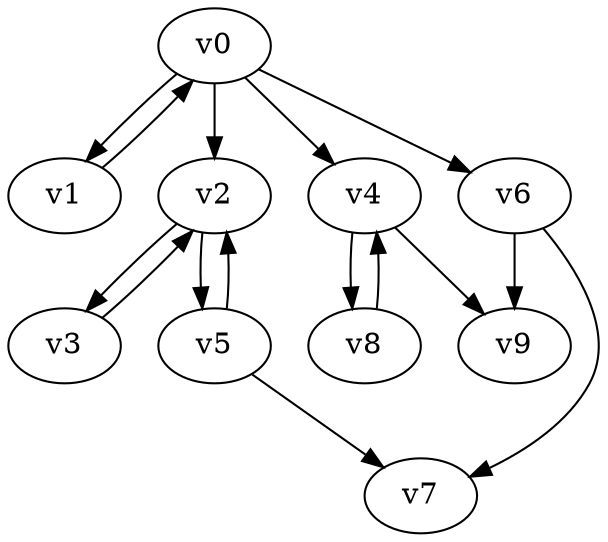 digraph test013 {
    v0 [name="v0", player=0, weight=13];
    v1 [name="v1", player=1, weight=6];
    v2 [name="v2", player=0, weight=0];
    v3 [name="v3", player=1, weight=5];
    v4 [name="v4", player=0, weight=2];
    v5 [name="v5", player=1, weight=6];
    v6 [name="v6", player=0, weight=3];
    v7 [name="v7", player=1, weight=7];
    v8 [name="v8", player=0, weight=1];
    v9 [name="v9", player=1, weight=3];
    v0 -> v1;
    v1 -> v0;
    v0 -> v2;
    v2 -> v3;
    v3 -> v2;
    v0 -> v4;
    v2 -> v5;
    v5 -> v2;
    v0 -> v6;
    v5 -> v7;
    v4 -> v8;
    v8 -> v4;
    v6 -> v9;
    v4 -> v9;
    v6 -> v7;
}
